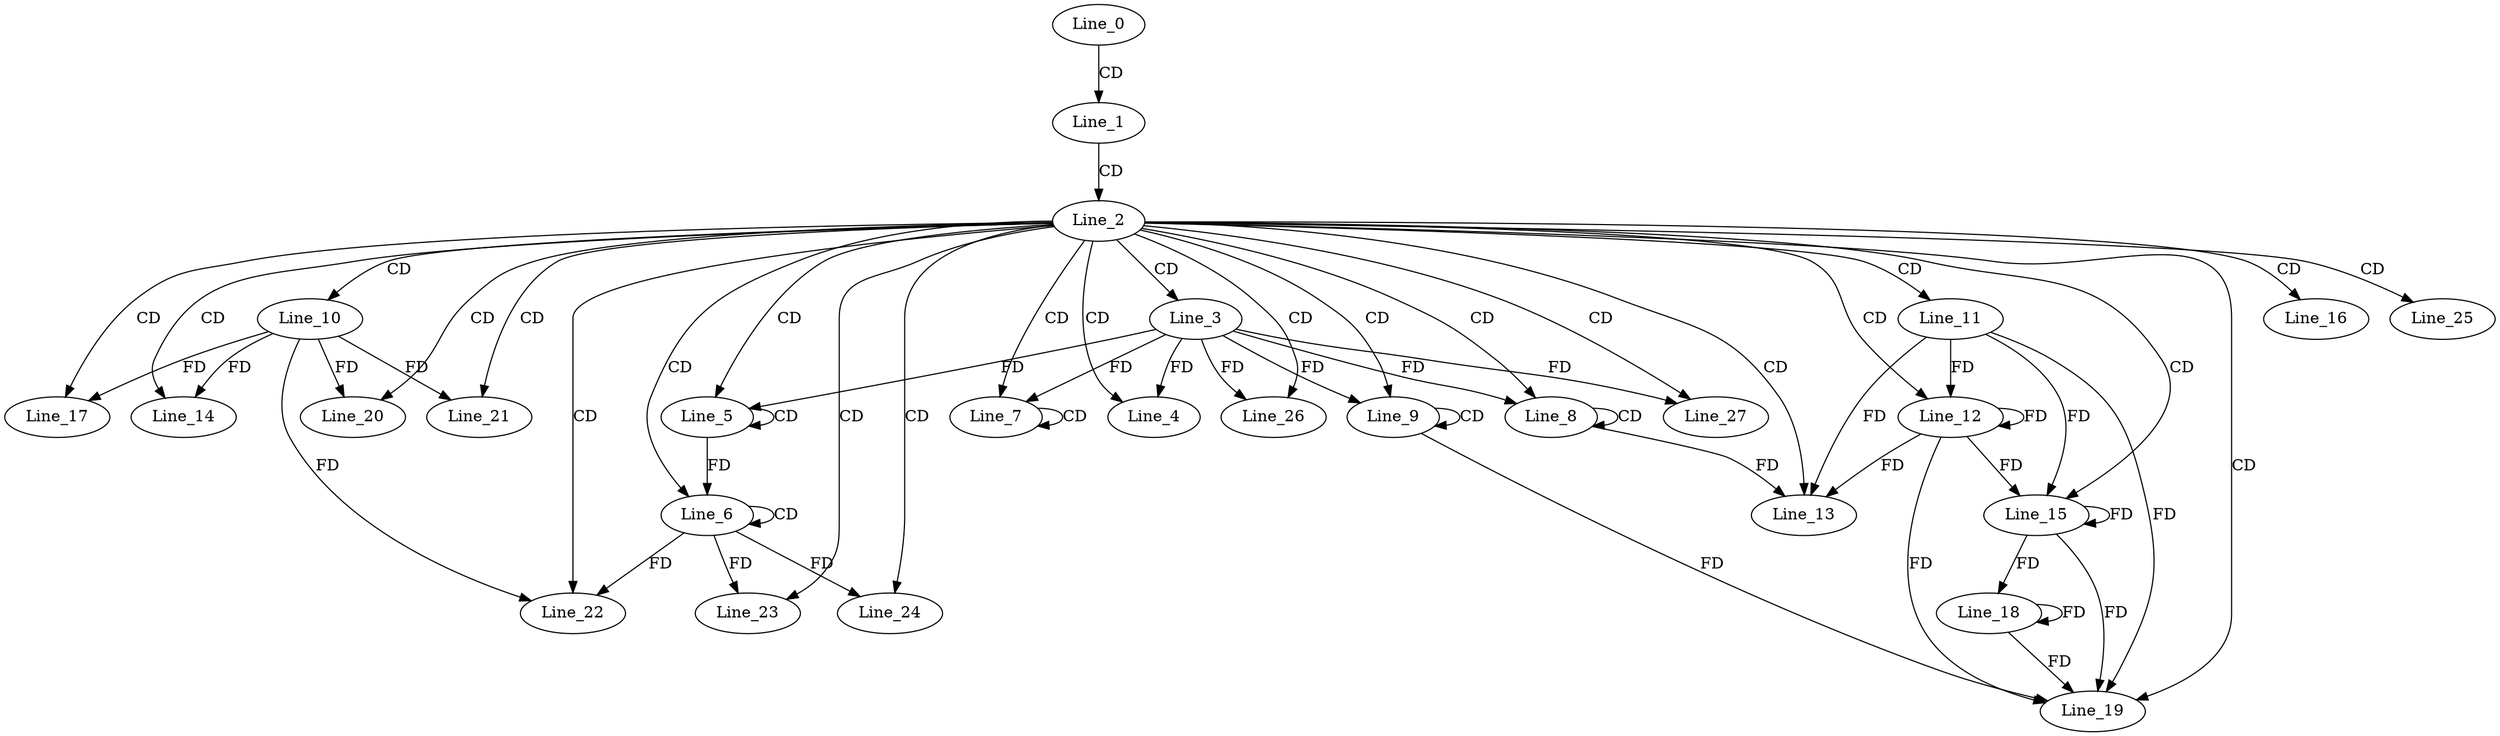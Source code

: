 digraph G {
  Line_0;
  Line_1;
  Line_2;
  Line_3;
  Line_4;
  Line_5;
  Line_5;
  Line_6;
  Line_6;
  Line_7;
  Line_7;
  Line_8;
  Line_8;
  Line_9;
  Line_9;
  Line_10;
  Line_11;
  Line_12;
  Line_13;
  Line_14;
  Line_15;
  Line_16;
  Line_17;
  Line_18;
  Line_19;
  Line_20;
  Line_21;
  Line_22;
  Line_23;
  Line_24;
  Line_25;
  Line_26;
  Line_27;
  Line_0 -> Line_1 [ label="CD" ];
  Line_1 -> Line_2 [ label="CD" ];
  Line_2 -> Line_3 [ label="CD" ];
  Line_2 -> Line_4 [ label="CD" ];
  Line_3 -> Line_4 [ label="FD" ];
  Line_2 -> Line_5 [ label="CD" ];
  Line_5 -> Line_5 [ label="CD" ];
  Line_3 -> Line_5 [ label="FD" ];
  Line_2 -> Line_6 [ label="CD" ];
  Line_6 -> Line_6 [ label="CD" ];
  Line_5 -> Line_6 [ label="FD" ];
  Line_2 -> Line_7 [ label="CD" ];
  Line_7 -> Line_7 [ label="CD" ];
  Line_3 -> Line_7 [ label="FD" ];
  Line_2 -> Line_8 [ label="CD" ];
  Line_8 -> Line_8 [ label="CD" ];
  Line_3 -> Line_8 [ label="FD" ];
  Line_2 -> Line_9 [ label="CD" ];
  Line_9 -> Line_9 [ label="CD" ];
  Line_3 -> Line_9 [ label="FD" ];
  Line_2 -> Line_10 [ label="CD" ];
  Line_2 -> Line_11 [ label="CD" ];
  Line_2 -> Line_12 [ label="CD" ];
  Line_11 -> Line_12 [ label="FD" ];
  Line_12 -> Line_12 [ label="FD" ];
  Line_2 -> Line_13 [ label="CD" ];
  Line_8 -> Line_13 [ label="FD" ];
  Line_11 -> Line_13 [ label="FD" ];
  Line_12 -> Line_13 [ label="FD" ];
  Line_2 -> Line_14 [ label="CD" ];
  Line_10 -> Line_14 [ label="FD" ];
  Line_2 -> Line_15 [ label="CD" ];
  Line_11 -> Line_15 [ label="FD" ];
  Line_12 -> Line_15 [ label="FD" ];
  Line_15 -> Line_15 [ label="FD" ];
  Line_2 -> Line_16 [ label="CD" ];
  Line_2 -> Line_17 [ label="CD" ];
  Line_10 -> Line_17 [ label="FD" ];
  Line_15 -> Line_18 [ label="FD" ];
  Line_18 -> Line_18 [ label="FD" ];
  Line_2 -> Line_19 [ label="CD" ];
  Line_9 -> Line_19 [ label="FD" ];
  Line_11 -> Line_19 [ label="FD" ];
  Line_12 -> Line_19 [ label="FD" ];
  Line_15 -> Line_19 [ label="FD" ];
  Line_18 -> Line_19 [ label="FD" ];
  Line_2 -> Line_20 [ label="CD" ];
  Line_10 -> Line_20 [ label="FD" ];
  Line_2 -> Line_21 [ label="CD" ];
  Line_10 -> Line_21 [ label="FD" ];
  Line_2 -> Line_22 [ label="CD" ];
  Line_6 -> Line_22 [ label="FD" ];
  Line_10 -> Line_22 [ label="FD" ];
  Line_2 -> Line_23 [ label="CD" ];
  Line_6 -> Line_23 [ label="FD" ];
  Line_2 -> Line_24 [ label="CD" ];
  Line_6 -> Line_24 [ label="FD" ];
  Line_2 -> Line_25 [ label="CD" ];
  Line_2 -> Line_26 [ label="CD" ];
  Line_3 -> Line_26 [ label="FD" ];
  Line_2 -> Line_27 [ label="CD" ];
  Line_3 -> Line_27 [ label="FD" ];
}
